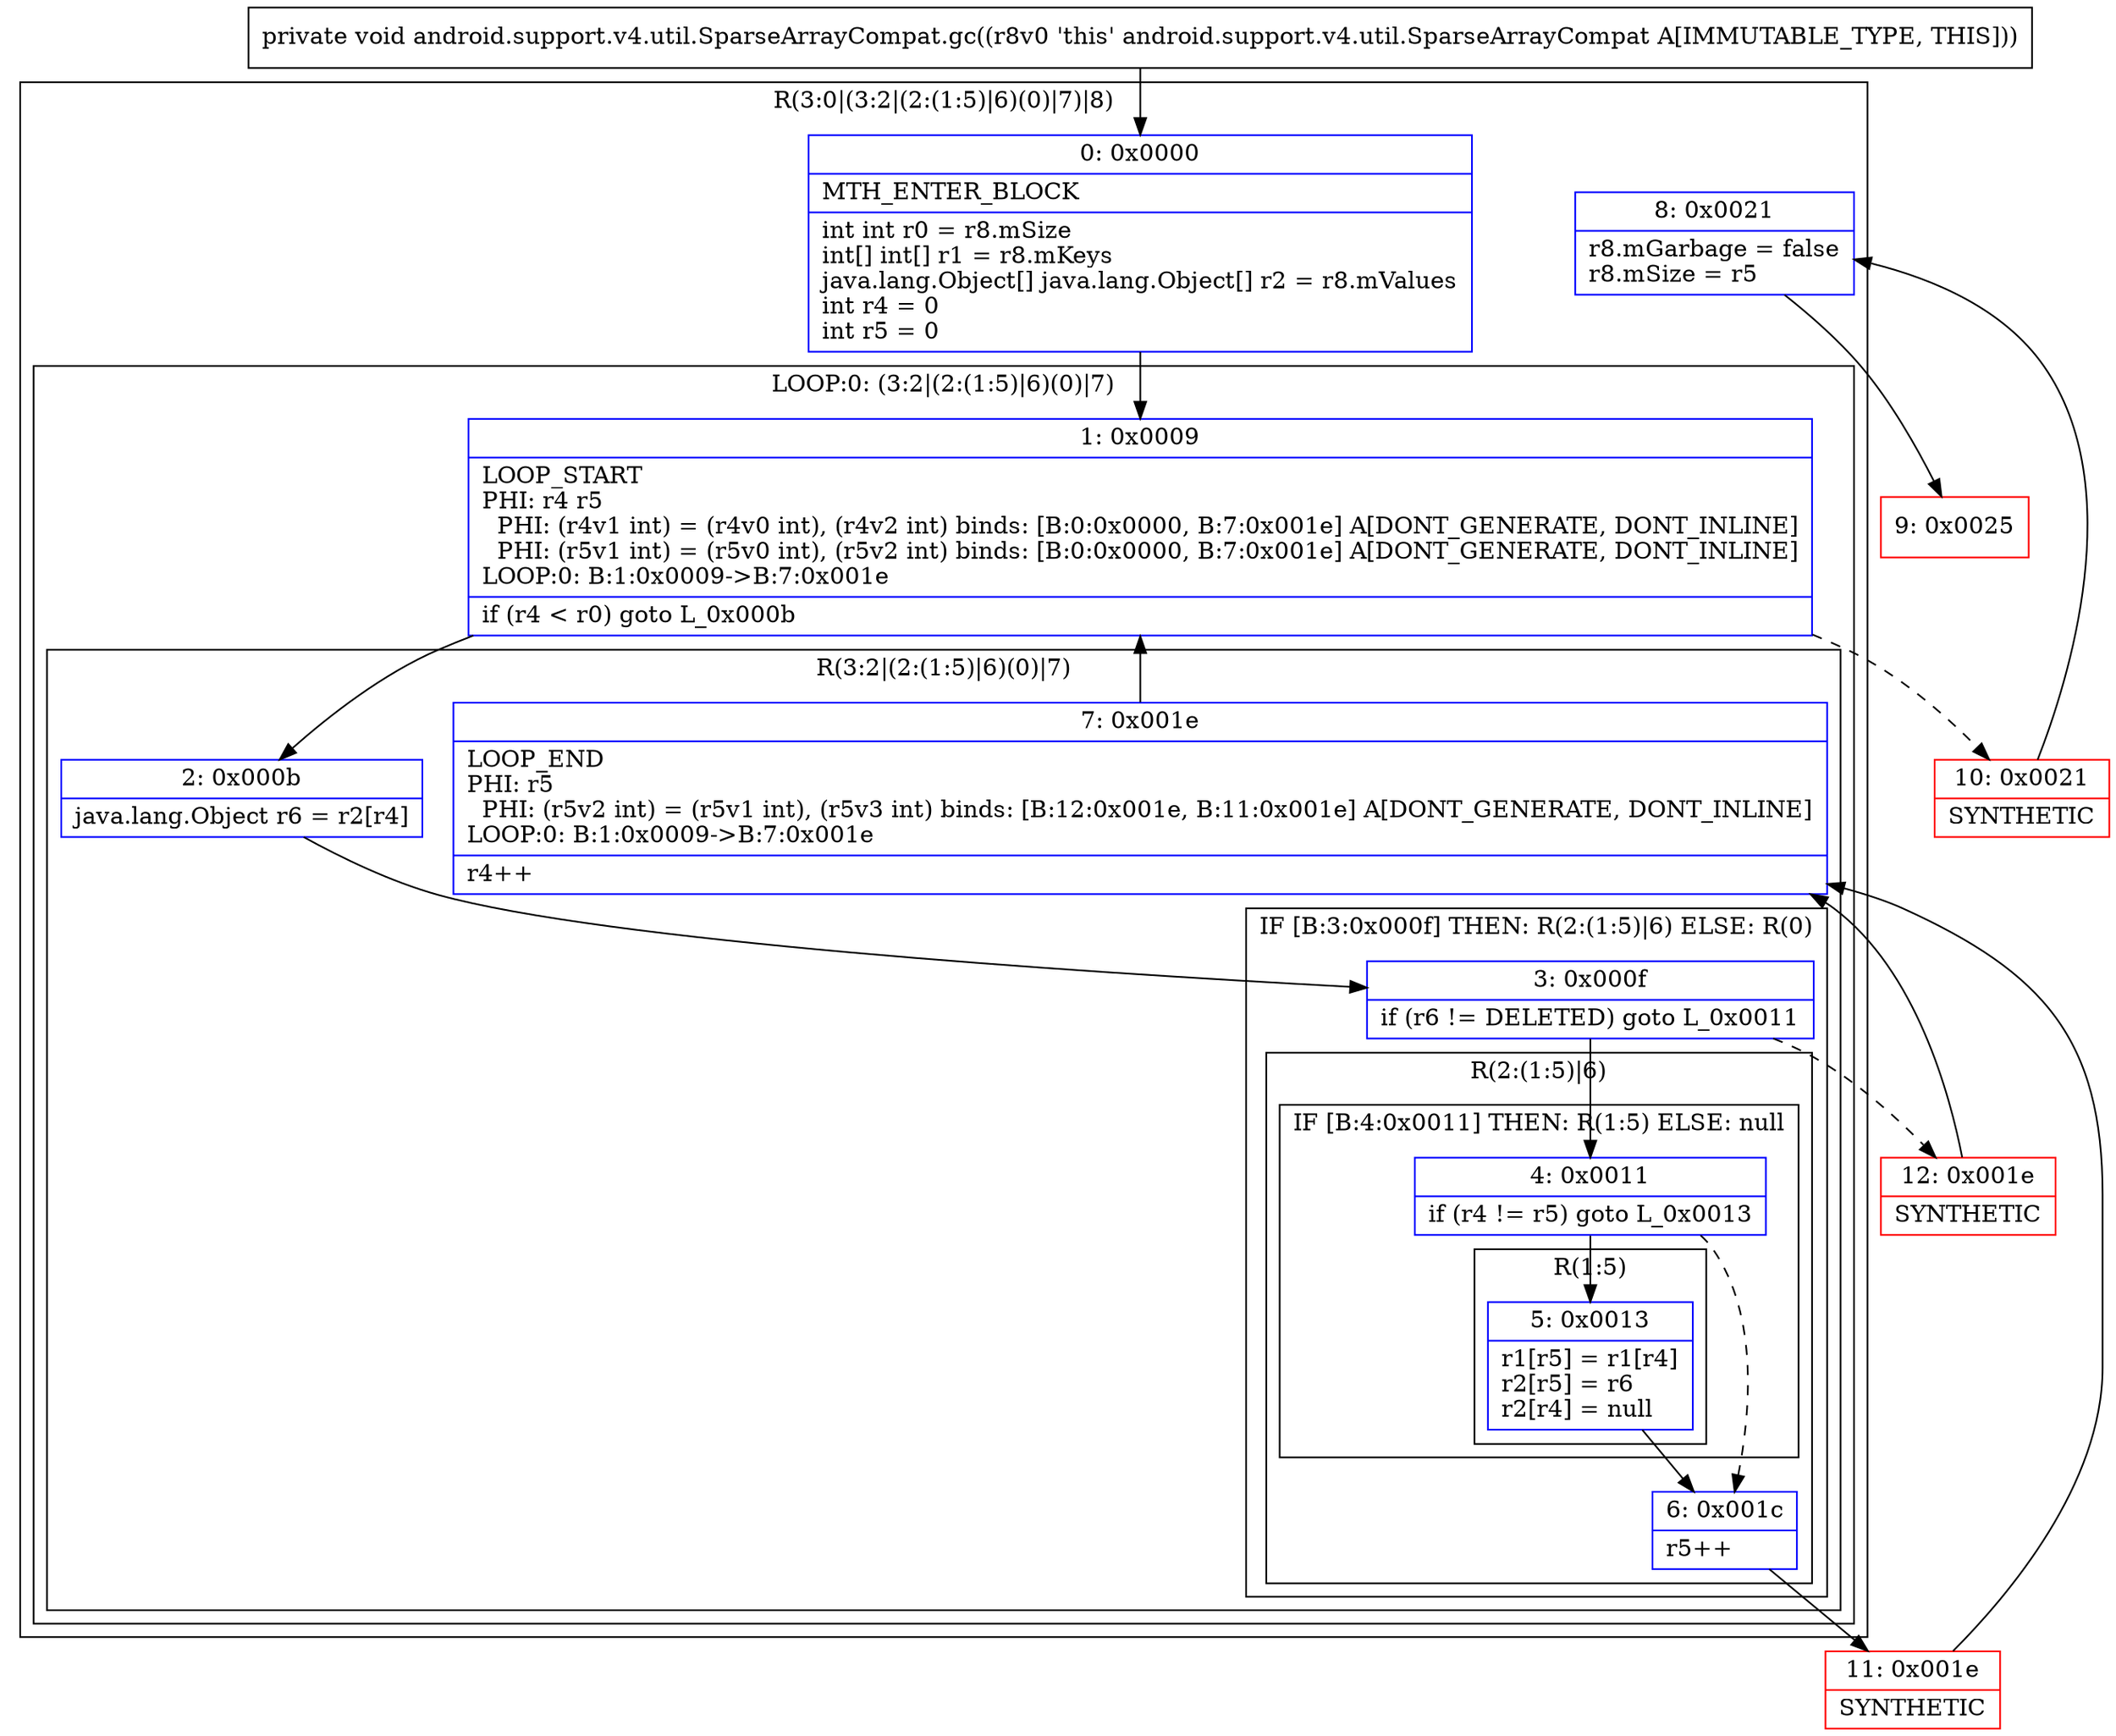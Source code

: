 digraph "CFG forandroid.support.v4.util.SparseArrayCompat.gc()V" {
subgraph cluster_Region_1935341423 {
label = "R(3:0|(3:2|(2:(1:5)|6)(0)|7)|8)";
node [shape=record,color=blue];
Node_0 [shape=record,label="{0\:\ 0x0000|MTH_ENTER_BLOCK\l|int int r0 = r8.mSize\lint[] int[] r1 = r8.mKeys\ljava.lang.Object[] java.lang.Object[] r2 = r8.mValues\lint r4 = 0\lint r5 = 0\l}"];
subgraph cluster_LoopRegion_1676114576 {
label = "LOOP:0: (3:2|(2:(1:5)|6)(0)|7)";
node [shape=record,color=blue];
Node_1 [shape=record,label="{1\:\ 0x0009|LOOP_START\lPHI: r4 r5 \l  PHI: (r4v1 int) = (r4v0 int), (r4v2 int) binds: [B:0:0x0000, B:7:0x001e] A[DONT_GENERATE, DONT_INLINE]\l  PHI: (r5v1 int) = (r5v0 int), (r5v2 int) binds: [B:0:0x0000, B:7:0x001e] A[DONT_GENERATE, DONT_INLINE]\lLOOP:0: B:1:0x0009\-\>B:7:0x001e\l|if (r4 \< r0) goto L_0x000b\l}"];
subgraph cluster_Region_42349144 {
label = "R(3:2|(2:(1:5)|6)(0)|7)";
node [shape=record,color=blue];
Node_2 [shape=record,label="{2\:\ 0x000b|java.lang.Object r6 = r2[r4]\l}"];
subgraph cluster_IfRegion_1888408781 {
label = "IF [B:3:0x000f] THEN: R(2:(1:5)|6) ELSE: R(0)";
node [shape=record,color=blue];
Node_3 [shape=record,label="{3\:\ 0x000f|if (r6 != DELETED) goto L_0x0011\l}"];
subgraph cluster_Region_2116583770 {
label = "R(2:(1:5)|6)";
node [shape=record,color=blue];
subgraph cluster_IfRegion_650333416 {
label = "IF [B:4:0x0011] THEN: R(1:5) ELSE: null";
node [shape=record,color=blue];
Node_4 [shape=record,label="{4\:\ 0x0011|if (r4 != r5) goto L_0x0013\l}"];
subgraph cluster_Region_1094312496 {
label = "R(1:5)";
node [shape=record,color=blue];
Node_5 [shape=record,label="{5\:\ 0x0013|r1[r5] = r1[r4]\lr2[r5] = r6\lr2[r4] = null\l}"];
}
}
Node_6 [shape=record,label="{6\:\ 0x001c|r5++\l}"];
}
subgraph cluster_Region_1501412755 {
label = "R(0)";
node [shape=record,color=blue];
}
}
Node_7 [shape=record,label="{7\:\ 0x001e|LOOP_END\lPHI: r5 \l  PHI: (r5v2 int) = (r5v1 int), (r5v3 int) binds: [B:12:0x001e, B:11:0x001e] A[DONT_GENERATE, DONT_INLINE]\lLOOP:0: B:1:0x0009\-\>B:7:0x001e\l|r4++\l}"];
}
}
Node_8 [shape=record,label="{8\:\ 0x0021|r8.mGarbage = false\lr8.mSize = r5\l}"];
}
Node_9 [shape=record,color=red,label="{9\:\ 0x0025}"];
Node_10 [shape=record,color=red,label="{10\:\ 0x0021|SYNTHETIC\l}"];
Node_11 [shape=record,color=red,label="{11\:\ 0x001e|SYNTHETIC\l}"];
Node_12 [shape=record,color=red,label="{12\:\ 0x001e|SYNTHETIC\l}"];
MethodNode[shape=record,label="{private void android.support.v4.util.SparseArrayCompat.gc((r8v0 'this' android.support.v4.util.SparseArrayCompat A[IMMUTABLE_TYPE, THIS])) }"];
MethodNode -> Node_0;
Node_0 -> Node_1;
Node_1 -> Node_2;
Node_1 -> Node_10[style=dashed];
Node_2 -> Node_3;
Node_3 -> Node_4;
Node_3 -> Node_12[style=dashed];
Node_4 -> Node_5;
Node_4 -> Node_6[style=dashed];
Node_5 -> Node_6;
Node_6 -> Node_11;
Node_7 -> Node_1;
Node_8 -> Node_9;
Node_10 -> Node_8;
Node_11 -> Node_7;
Node_12 -> Node_7;
}

